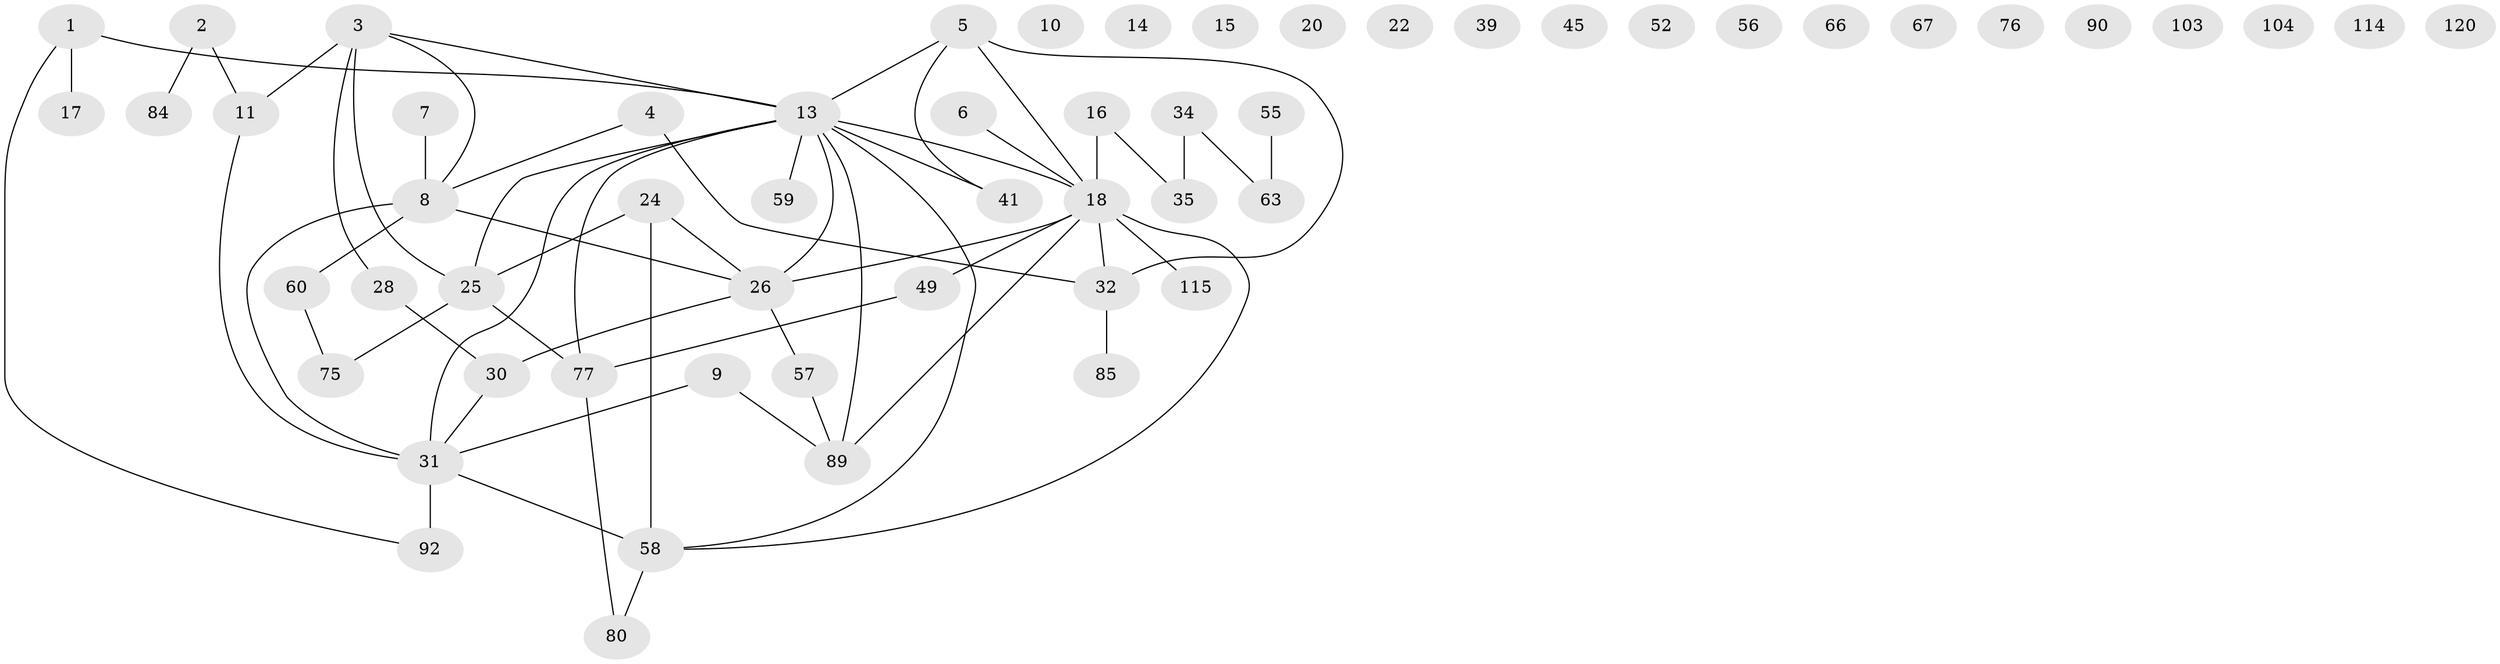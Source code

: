 // original degree distribution, {3: 0.2231404958677686, 1: 0.18181818181818182, 2: 0.2727272727272727, 4: 0.09917355371900827, 0: 0.14049586776859505, 5: 0.06611570247933884, 6: 0.008264462809917356, 7: 0.008264462809917356}
// Generated by graph-tools (version 1.1) at 2025/16/03/04/25 18:16:36]
// undirected, 56 vertices, 61 edges
graph export_dot {
graph [start="1"]
  node [color=gray90,style=filled];
  1 [super="+68+50"];
  2 [super="+73"];
  3 [super="+27+42"];
  4 [super="+101"];
  5 [super="+74"];
  6 [super="+81"];
  7 [super="+110"];
  8 [super="+36"];
  9 [super="+23"];
  10;
  11 [super="+12+99+62"];
  13 [super="+64+19+21+29+82"];
  14;
  15;
  16 [super="+70"];
  17 [super="+79"];
  18 [super="+37+44"];
  20;
  22;
  24 [super="+107+116+48"];
  25 [super="+97"];
  26 [super="+65+40"];
  28 [super="+38"];
  30;
  31 [super="+83+100+108"];
  32 [super="+51+86"];
  34 [super="+46"];
  35;
  39;
  41 [super="+95+43"];
  45;
  49;
  52;
  55;
  56;
  57;
  58 [super="+96+87+78"];
  59;
  60 [super="+72"];
  63 [super="+109"];
  66;
  67;
  75;
  76;
  77 [super="+93"];
  80 [super="+94"];
  84;
  85;
  89 [super="+102"];
  90;
  92 [super="+113"];
  103;
  104;
  114;
  115;
  120;
  1 -- 92;
  1 -- 13;
  1 -- 17 [weight=2];
  2 -- 84;
  2 -- 11;
  3 -- 25;
  3 -- 28;
  3 -- 11;
  3 -- 13;
  3 -- 8;
  4 -- 32;
  4 -- 8;
  5 -- 41;
  5 -- 32 [weight=2];
  5 -- 13 [weight=2];
  5 -- 18;
  6 -- 18;
  7 -- 8;
  8 -- 60;
  8 -- 31 [weight=2];
  8 -- 26;
  9 -- 89;
  9 -- 31 [weight=2];
  11 -- 31;
  13 -- 89;
  13 -- 31;
  13 -- 58;
  13 -- 77 [weight=2];
  13 -- 25;
  13 -- 59;
  13 -- 41;
  13 -- 26;
  13 -- 18;
  16 -- 35;
  16 -- 18;
  18 -- 32;
  18 -- 49;
  18 -- 26;
  18 -- 89;
  18 -- 58;
  18 -- 115;
  24 -- 58;
  24 -- 25;
  24 -- 26;
  25 -- 75;
  25 -- 77;
  26 -- 57;
  26 -- 30;
  28 -- 30;
  30 -- 31;
  31 -- 58;
  31 -- 92 [weight=3];
  32 -- 85;
  34 -- 35;
  34 -- 63;
  49 -- 77;
  55 -- 63;
  57 -- 89;
  58 -- 80;
  60 -- 75;
  77 -- 80;
}

